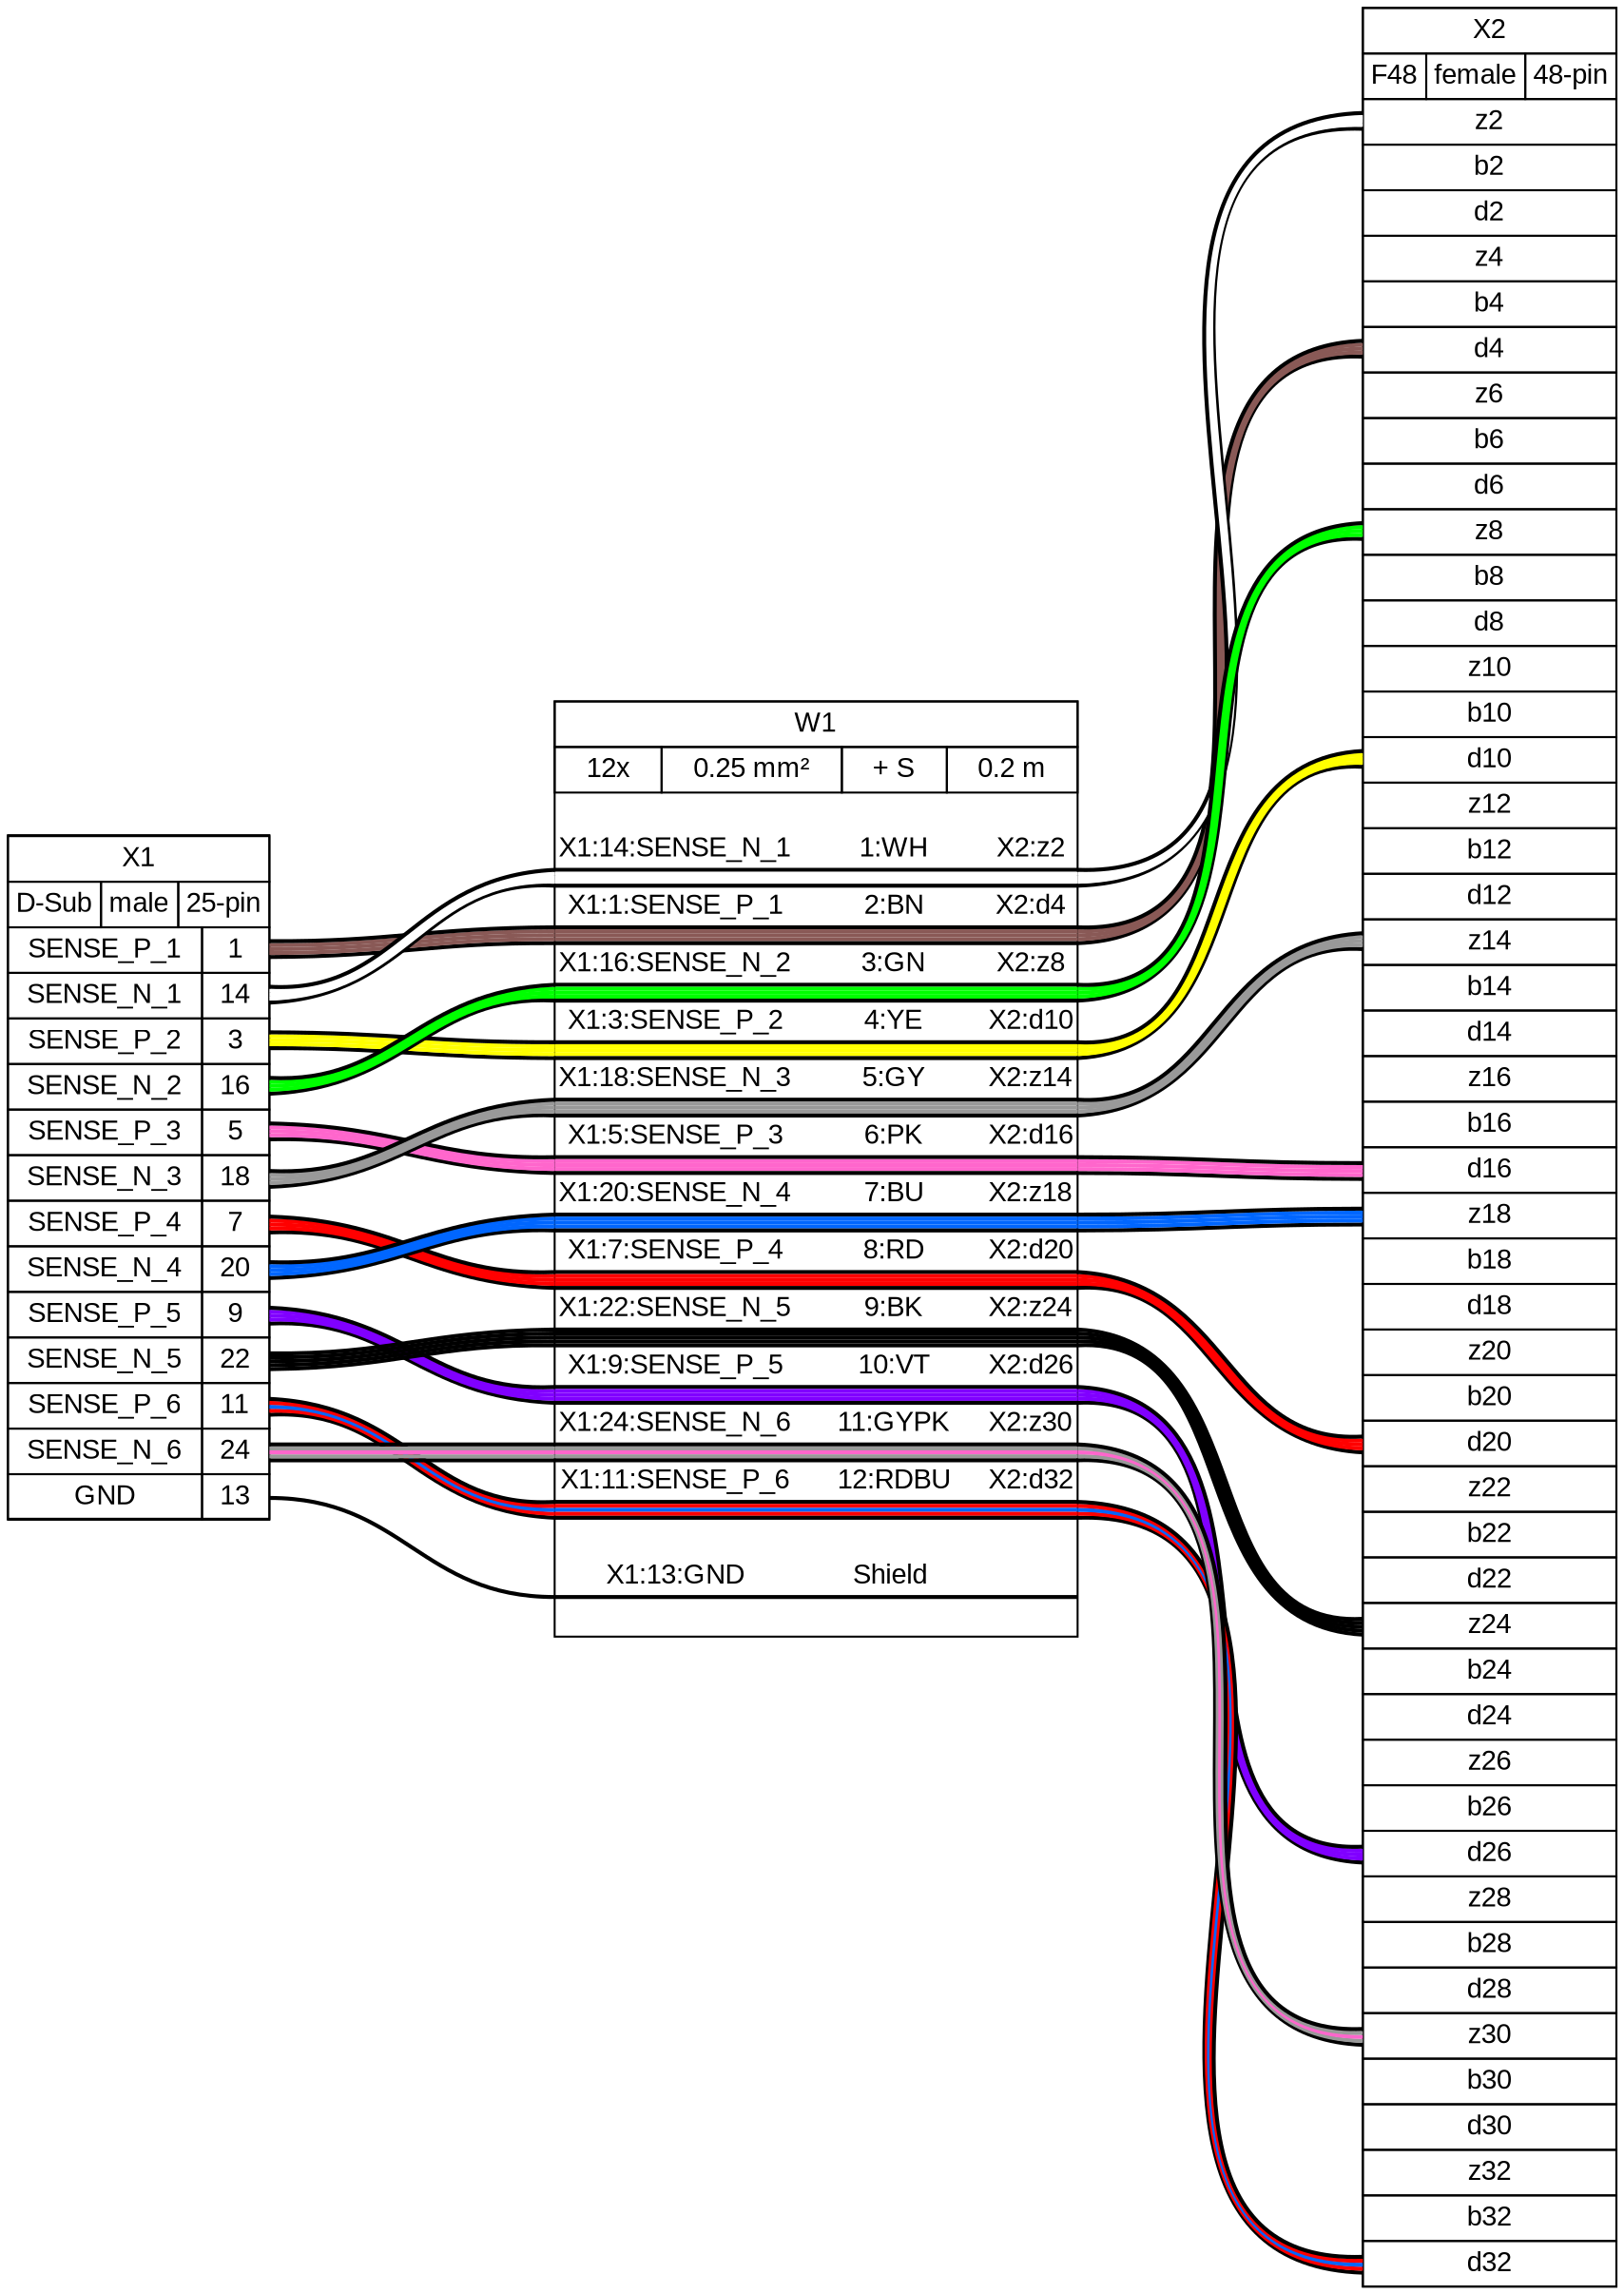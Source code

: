 graph {
// Graph generated by WireViz 0.4-dev
// https://github.com/formatc1702/WireViz
	graph [bgcolor="#FFFFFF" fontname=arial nodesep=0.33 rankdir=LR ranksep=2]
	node [fillcolor="#FFFFFF" fontname=arial height=0 margin=0 shape=none style=filled width=0]
	edge [fontname=arial style=bold]
	X1 [label=<
<table border="0" cellspacing="0" cellpadding="0">
 <tr><td>
  <table border="0" cellspacing="0" cellpadding="3" cellborder="1"><tr>
   <td balign="left">X1</td>
  </tr></table>
 </td></tr>
 <tr><td>
  <table border="0" cellspacing="0" cellpadding="3" cellborder="1"><tr>
   <td balign="left">D-Sub</td>
   <td balign="left">male</td>
   <td balign="left">25-pin</td>
  </tr></table>
 </td></tr>
 <tr><td>
  <table border="0" cellspacing="0" cellpadding="3" cellborder="1">
   <tr>
    <td>SENSE_P_1</td>
    <td port="p1r">1</td>
   </tr>
   <tr>
    <td>SENSE_N_1</td>
    <td port="p2r">14</td>
   </tr>
   <tr>
    <td>SENSE_P_2</td>
    <td port="p3r">3</td>
   </tr>
   <tr>
    <td>SENSE_N_2</td>
    <td port="p4r">16</td>
   </tr>
   <tr>
    <td>SENSE_P_3</td>
    <td port="p5r">5</td>
   </tr>
   <tr>
    <td>SENSE_N_3</td>
    <td port="p6r">18</td>
   </tr>
   <tr>
    <td>SENSE_P_4</td>
    <td port="p7r">7</td>
   </tr>
   <tr>
    <td>SENSE_N_4</td>
    <td port="p8r">20</td>
   </tr>
   <tr>
    <td>SENSE_P_5</td>
    <td port="p9r">9</td>
   </tr>
   <tr>
    <td>SENSE_N_5</td>
    <td port="p10r">22</td>
   </tr>
   <tr>
    <td>SENSE_P_6</td>
    <td port="p11r">11</td>
   </tr>
   <tr>
    <td>SENSE_N_6</td>
    <td port="p12r">24</td>
   </tr>
   <tr>
    <td>GND</td>
    <td port="p13r">13</td>
   </tr>
  </table>
 </td></tr>
</table>
> fillcolor="#FFFFFF" shape=box style=filled]
	X2 [label=<
<table border="0" cellspacing="0" cellpadding="0">
 <tr><td>
  <table border="0" cellspacing="0" cellpadding="3" cellborder="1"><tr>
   <td balign="left">X2</td>
  </tr></table>
 </td></tr>
 <tr><td>
  <table border="0" cellspacing="0" cellpadding="3" cellborder="1"><tr>
   <td balign="left">F48</td>
   <td balign="left">female</td>
   <td balign="left">48-pin</td>
  </tr></table>
 </td></tr>
 <tr><td>
  <table border="0" cellspacing="0" cellpadding="3" cellborder="1">
   <tr>
    <td port="p1l">z2</td>
   </tr>
   <tr>
    <td port="p2l">b2</td>
   </tr>
   <tr>
    <td port="p3l">d2</td>
   </tr>
   <tr>
    <td port="p4l">z4</td>
   </tr>
   <tr>
    <td port="p5l">b4</td>
   </tr>
   <tr>
    <td port="p6l">d4</td>
   </tr>
   <tr>
    <td port="p7l">z6</td>
   </tr>
   <tr>
    <td port="p8l">b6</td>
   </tr>
   <tr>
    <td port="p9l">d6</td>
   </tr>
   <tr>
    <td port="p10l">z8</td>
   </tr>
   <tr>
    <td port="p11l">b8</td>
   </tr>
   <tr>
    <td port="p12l">d8</td>
   </tr>
   <tr>
    <td port="p13l">z10</td>
   </tr>
   <tr>
    <td port="p14l">b10</td>
   </tr>
   <tr>
    <td port="p15l">d10</td>
   </tr>
   <tr>
    <td port="p16l">z12</td>
   </tr>
   <tr>
    <td port="p17l">b12</td>
   </tr>
   <tr>
    <td port="p18l">d12</td>
   </tr>
   <tr>
    <td port="p19l">z14</td>
   </tr>
   <tr>
    <td port="p20l">b14</td>
   </tr>
   <tr>
    <td port="p21l">d14</td>
   </tr>
   <tr>
    <td port="p22l">z16</td>
   </tr>
   <tr>
    <td port="p23l">b16</td>
   </tr>
   <tr>
    <td port="p24l">d16</td>
   </tr>
   <tr>
    <td port="p25l">z18</td>
   </tr>
   <tr>
    <td port="p26l">b18</td>
   </tr>
   <tr>
    <td port="p27l">d18</td>
   </tr>
   <tr>
    <td port="p28l">z20</td>
   </tr>
   <tr>
    <td port="p29l">b20</td>
   </tr>
   <tr>
    <td port="p30l">d20</td>
   </tr>
   <tr>
    <td port="p31l">z22</td>
   </tr>
   <tr>
    <td port="p32l">b22</td>
   </tr>
   <tr>
    <td port="p33l">d22</td>
   </tr>
   <tr>
    <td port="p34l">z24</td>
   </tr>
   <tr>
    <td port="p35l">b24</td>
   </tr>
   <tr>
    <td port="p36l">d24</td>
   </tr>
   <tr>
    <td port="p37l">z26</td>
   </tr>
   <tr>
    <td port="p38l">b26</td>
   </tr>
   <tr>
    <td port="p39l">d26</td>
   </tr>
   <tr>
    <td port="p40l">z28</td>
   </tr>
   <tr>
    <td port="p41l">b28</td>
   </tr>
   <tr>
    <td port="p42l">d28</td>
   </tr>
   <tr>
    <td port="p43l">z30</td>
   </tr>
   <tr>
    <td port="p44l">b30</td>
   </tr>
   <tr>
    <td port="p45l">d30</td>
   </tr>
   <tr>
    <td port="p46l">z32</td>
   </tr>
   <tr>
    <td port="p47l">b32</td>
   </tr>
   <tr>
    <td port="p48l">d32</td>
   </tr>
  </table>
 </td></tr>
</table>
> fillcolor="#FFFFFF" shape=box style=filled]
	edge [color="#000000:#895956:#895956:#895956:#000000"]
	X1:p1r:e -- W1:w2:w
	W1:w2:e -- X2:p6l:w
	edge [color="#000000:#ffffff:#ffffff:#ffffff:#000000"]
	X1:p2r:e -- W1:w1:w
	W1:w1:e -- X2:p1l:w
	edge [color="#000000:#ffff00:#ffff00:#ffff00:#000000"]
	X1:p3r:e -- W1:w4:w
	W1:w4:e -- X2:p15l:w
	edge [color="#000000:#00ff00:#00ff00:#00ff00:#000000"]
	X1:p4r:e -- W1:w3:w
	W1:w3:e -- X2:p10l:w
	edge [color="#000000:#ff66cc:#ff66cc:#ff66cc:#000000"]
	X1:p5r:e -- W1:w6:w
	W1:w6:e -- X2:p24l:w
	edge [color="#000000:#999999:#999999:#999999:#000000"]
	X1:p6r:e -- W1:w5:w
	W1:w5:e -- X2:p19l:w
	edge [color="#000000:#ff0000:#ff0000:#ff0000:#000000"]
	X1:p7r:e -- W1:w8:w
	W1:w8:e -- X2:p30l:w
	edge [color="#000000:#0066ff:#0066ff:#0066ff:#000000"]
	X1:p8r:e -- W1:w7:w
	W1:w7:e -- X2:p25l:w
	edge [color="#000000:#8000ff:#8000ff:#8000ff:#000000"]
	X1:p9r:e -- W1:w10:w
	W1:w10:e -- X2:p39l:w
	edge [color="#000000:#000000:#000000:#000000:#000000"]
	X1:p10r:e -- W1:w9:w
	W1:w9:e -- X2:p34l:w
	edge [color="#000000:#ff0000:#0066ff:#ff0000:#000000"]
	X1:p11r:e -- W1:w12:w
	W1:w12:e -- X2:p48l:w
	edge [color="#000000:#999999:#ff66cc:#999999:#000000"]
	X1:p12r:e -- W1:w11:w
	W1:w11:e -- X2:p43l:w
	edge [color="#000000"]
	X1:p13r:e -- W1:ws:w
	W1 [label=<
<table border="0" cellspacing="0" cellpadding="0">
 <tr><td>
  <table border="0" cellspacing="0" cellpadding="3" cellborder="1"><tr>
   <td balign="left">W1</td>
  </tr></table>
 </td></tr>
 <tr><td>
  <table border="0" cellspacing="0" cellpadding="3" cellborder="1"><tr>
   <td balign="left">12x</td>
   <td balign="left">0.25 mm²</td>
   <td balign="left">+ S</td>
   <td balign="left">0.2 m</td>
  </tr></table>
 </td></tr>
 <tr><td>
  <table border="0" cellspacing="0" cellborder="0">
   <tr><td>&nbsp;</td></tr>
   <tr>
    <td>X1:14:SENSE_N_1</td>
    <td>
     1:WH
    </td>
    <td>X2:z2</td>
   </tr>
   <tr>
    <td colspan="3" border="0" cellspacing="0" cellpadding="0" port="w1" height="10">
     <table cellspacing="0" cellborder="0" border="0">
      <tr><td colspan="3" cellpadding="0" height="2" bgcolor="#000000" border="0"></td></tr>
      <tr><td colspan="3" cellpadding="0" height="2" bgcolor="#ffffff" border="0"></td></tr>
      <tr><td colspan="3" cellpadding="0" height="2" bgcolor="#ffffff" border="0"></td></tr>
      <tr><td colspan="3" cellpadding="0" height="2" bgcolor="#ffffff" border="0"></td></tr>
      <tr><td colspan="3" cellpadding="0" height="2" bgcolor="#000000" border="0"></td></tr>
     </table>
    </td>
   </tr>
   <tr>
    <td>X1:1:SENSE_P_1</td>
    <td>
     2:BN
    </td>
    <td>X2:d4</td>
   </tr>
   <tr>
    <td colspan="3" border="0" cellspacing="0" cellpadding="0" port="w2" height="10">
     <table cellspacing="0" cellborder="0" border="0">
      <tr><td colspan="3" cellpadding="0" height="2" bgcolor="#000000" border="0"></td></tr>
      <tr><td colspan="3" cellpadding="0" height="2" bgcolor="#895956" border="0"></td></tr>
      <tr><td colspan="3" cellpadding="0" height="2" bgcolor="#895956" border="0"></td></tr>
      <tr><td colspan="3" cellpadding="0" height="2" bgcolor="#895956" border="0"></td></tr>
      <tr><td colspan="3" cellpadding="0" height="2" bgcolor="#000000" border="0"></td></tr>
     </table>
    </td>
   </tr>
   <tr>
    <td>X1:16:SENSE_N_2</td>
    <td>
     3:GN
    </td>
    <td>X2:z8</td>
   </tr>
   <tr>
    <td colspan="3" border="0" cellspacing="0" cellpadding="0" port="w3" height="10">
     <table cellspacing="0" cellborder="0" border="0">
      <tr><td colspan="3" cellpadding="0" height="2" bgcolor="#000000" border="0"></td></tr>
      <tr><td colspan="3" cellpadding="0" height="2" bgcolor="#00ff00" border="0"></td></tr>
      <tr><td colspan="3" cellpadding="0" height="2" bgcolor="#00ff00" border="0"></td></tr>
      <tr><td colspan="3" cellpadding="0" height="2" bgcolor="#00ff00" border="0"></td></tr>
      <tr><td colspan="3" cellpadding="0" height="2" bgcolor="#000000" border="0"></td></tr>
     </table>
    </td>
   </tr>
   <tr>
    <td>X1:3:SENSE_P_2</td>
    <td>
     4:YE
    </td>
    <td>X2:d10</td>
   </tr>
   <tr>
    <td colspan="3" border="0" cellspacing="0" cellpadding="0" port="w4" height="10">
     <table cellspacing="0" cellborder="0" border="0">
      <tr><td colspan="3" cellpadding="0" height="2" bgcolor="#000000" border="0"></td></tr>
      <tr><td colspan="3" cellpadding="0" height="2" bgcolor="#ffff00" border="0"></td></tr>
      <tr><td colspan="3" cellpadding="0" height="2" bgcolor="#ffff00" border="0"></td></tr>
      <tr><td colspan="3" cellpadding="0" height="2" bgcolor="#ffff00" border="0"></td></tr>
      <tr><td colspan="3" cellpadding="0" height="2" bgcolor="#000000" border="0"></td></tr>
     </table>
    </td>
   </tr>
   <tr>
    <td>X1:18:SENSE_N_3</td>
    <td>
     5:GY
    </td>
    <td>X2:z14</td>
   </tr>
   <tr>
    <td colspan="3" border="0" cellspacing="0" cellpadding="0" port="w5" height="10">
     <table cellspacing="0" cellborder="0" border="0">
      <tr><td colspan="3" cellpadding="0" height="2" bgcolor="#000000" border="0"></td></tr>
      <tr><td colspan="3" cellpadding="0" height="2" bgcolor="#999999" border="0"></td></tr>
      <tr><td colspan="3" cellpadding="0" height="2" bgcolor="#999999" border="0"></td></tr>
      <tr><td colspan="3" cellpadding="0" height="2" bgcolor="#999999" border="0"></td></tr>
      <tr><td colspan="3" cellpadding="0" height="2" bgcolor="#000000" border="0"></td></tr>
     </table>
    </td>
   </tr>
   <tr>
    <td>X1:5:SENSE_P_3</td>
    <td>
     6:PK
    </td>
    <td>X2:d16</td>
   </tr>
   <tr>
    <td colspan="3" border="0" cellspacing="0" cellpadding="0" port="w6" height="10">
     <table cellspacing="0" cellborder="0" border="0">
      <tr><td colspan="3" cellpadding="0" height="2" bgcolor="#000000" border="0"></td></tr>
      <tr><td colspan="3" cellpadding="0" height="2" bgcolor="#ff66cc" border="0"></td></tr>
      <tr><td colspan="3" cellpadding="0" height="2" bgcolor="#ff66cc" border="0"></td></tr>
      <tr><td colspan="3" cellpadding="0" height="2" bgcolor="#ff66cc" border="0"></td></tr>
      <tr><td colspan="3" cellpadding="0" height="2" bgcolor="#000000" border="0"></td></tr>
     </table>
    </td>
   </tr>
   <tr>
    <td>X1:20:SENSE_N_4</td>
    <td>
     7:BU
    </td>
    <td>X2:z18</td>
   </tr>
   <tr>
    <td colspan="3" border="0" cellspacing="0" cellpadding="0" port="w7" height="10">
     <table cellspacing="0" cellborder="0" border="0">
      <tr><td colspan="3" cellpadding="0" height="2" bgcolor="#000000" border="0"></td></tr>
      <tr><td colspan="3" cellpadding="0" height="2" bgcolor="#0066ff" border="0"></td></tr>
      <tr><td colspan="3" cellpadding="0" height="2" bgcolor="#0066ff" border="0"></td></tr>
      <tr><td colspan="3" cellpadding="0" height="2" bgcolor="#0066ff" border="0"></td></tr>
      <tr><td colspan="3" cellpadding="0" height="2" bgcolor="#000000" border="0"></td></tr>
     </table>
    </td>
   </tr>
   <tr>
    <td>X1:7:SENSE_P_4</td>
    <td>
     8:RD
    </td>
    <td>X2:d20</td>
   </tr>
   <tr>
    <td colspan="3" border="0" cellspacing="0" cellpadding="0" port="w8" height="10">
     <table cellspacing="0" cellborder="0" border="0">
      <tr><td colspan="3" cellpadding="0" height="2" bgcolor="#000000" border="0"></td></tr>
      <tr><td colspan="3" cellpadding="0" height="2" bgcolor="#ff0000" border="0"></td></tr>
      <tr><td colspan="3" cellpadding="0" height="2" bgcolor="#ff0000" border="0"></td></tr>
      <tr><td colspan="3" cellpadding="0" height="2" bgcolor="#ff0000" border="0"></td></tr>
      <tr><td colspan="3" cellpadding="0" height="2" bgcolor="#000000" border="0"></td></tr>
     </table>
    </td>
   </tr>
   <tr>
    <td>X1:22:SENSE_N_5</td>
    <td>
     9:BK
    </td>
    <td>X2:z24</td>
   </tr>
   <tr>
    <td colspan="3" border="0" cellspacing="0" cellpadding="0" port="w9" height="10">
     <table cellspacing="0" cellborder="0" border="0">
      <tr><td colspan="3" cellpadding="0" height="2" bgcolor="#000000" border="0"></td></tr>
      <tr><td colspan="3" cellpadding="0" height="2" bgcolor="#000000" border="0"></td></tr>
      <tr><td colspan="3" cellpadding="0" height="2" bgcolor="#000000" border="0"></td></tr>
      <tr><td colspan="3" cellpadding="0" height="2" bgcolor="#000000" border="0"></td></tr>
      <tr><td colspan="3" cellpadding="0" height="2" bgcolor="#000000" border="0"></td></tr>
     </table>
    </td>
   </tr>
   <tr>
    <td>X1:9:SENSE_P_5</td>
    <td>
     10:VT
    </td>
    <td>X2:d26</td>
   </tr>
   <tr>
    <td colspan="3" border="0" cellspacing="0" cellpadding="0" port="w10" height="10">
     <table cellspacing="0" cellborder="0" border="0">
      <tr><td colspan="3" cellpadding="0" height="2" bgcolor="#000000" border="0"></td></tr>
      <tr><td colspan="3" cellpadding="0" height="2" bgcolor="#8000ff" border="0"></td></tr>
      <tr><td colspan="3" cellpadding="0" height="2" bgcolor="#8000ff" border="0"></td></tr>
      <tr><td colspan="3" cellpadding="0" height="2" bgcolor="#8000ff" border="0"></td></tr>
      <tr><td colspan="3" cellpadding="0" height="2" bgcolor="#000000" border="0"></td></tr>
     </table>
    </td>
   </tr>
   <tr>
    <td>X1:24:SENSE_N_6</td>
    <td>
     11:GYPK
    </td>
    <td>X2:z30</td>
   </tr>
   <tr>
    <td colspan="3" border="0" cellspacing="0" cellpadding="0" port="w11" height="10">
     <table cellspacing="0" cellborder="0" border="0">
      <tr><td colspan="3" cellpadding="0" height="2" bgcolor="#000000" border="0"></td></tr>
      <tr><td colspan="3" cellpadding="0" height="2" bgcolor="#999999" border="0"></td></tr>
      <tr><td colspan="3" cellpadding="0" height="2" bgcolor="#ff66cc" border="0"></td></tr>
      <tr><td colspan="3" cellpadding="0" height="2" bgcolor="#999999" border="0"></td></tr>
      <tr><td colspan="3" cellpadding="0" height="2" bgcolor="#000000" border="0"></td></tr>
     </table>
    </td>
   </tr>
   <tr>
    <td>X1:11:SENSE_P_6</td>
    <td>
     12:RDBU
    </td>
    <td>X2:d32</td>
   </tr>
   <tr>
    <td colspan="3" border="0" cellspacing="0" cellpadding="0" port="w12" height="10">
     <table cellspacing="0" cellborder="0" border="0">
      <tr><td colspan="3" cellpadding="0" height="2" bgcolor="#000000" border="0"></td></tr>
      <tr><td colspan="3" cellpadding="0" height="2" bgcolor="#ff0000" border="0"></td></tr>
      <tr><td colspan="3" cellpadding="0" height="2" bgcolor="#0066ff" border="0"></td></tr>
      <tr><td colspan="3" cellpadding="0" height="2" bgcolor="#ff0000" border="0"></td></tr>
      <tr><td colspan="3" cellpadding="0" height="2" bgcolor="#000000" border="0"></td></tr>
     </table>
    </td>
   </tr>
   <tr><td>&nbsp;</td></tr>
   <tr>
    <td>X1:13:GND</td>
    <td>Shield</td>
    <td><!-- s_out --></td>
   </tr>
   <tr><td colspan="3" cellpadding="0" height="2" bgcolor="#000000" border="0" port="ws"></td></tr>
   <tr><td>&nbsp;</td></tr>
  </table>
 </td></tr>
</table>
> fillcolor="#FFFFFF" shape=box style=filled]
}
